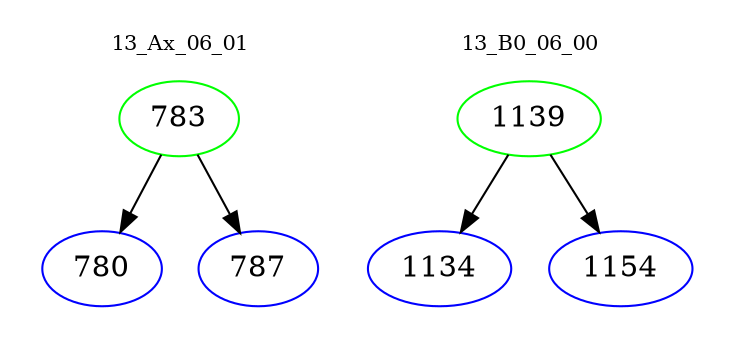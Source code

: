 digraph{
subgraph cluster_0 {
color = white
label = "13_Ax_06_01";
fontsize=10;
T0_783 [label="783", color="green"]
T0_783 -> T0_780 [color="black"]
T0_780 [label="780", color="blue"]
T0_783 -> T0_787 [color="black"]
T0_787 [label="787", color="blue"]
}
subgraph cluster_1 {
color = white
label = "13_B0_06_00";
fontsize=10;
T1_1139 [label="1139", color="green"]
T1_1139 -> T1_1134 [color="black"]
T1_1134 [label="1134", color="blue"]
T1_1139 -> T1_1154 [color="black"]
T1_1154 [label="1154", color="blue"]
}
}
